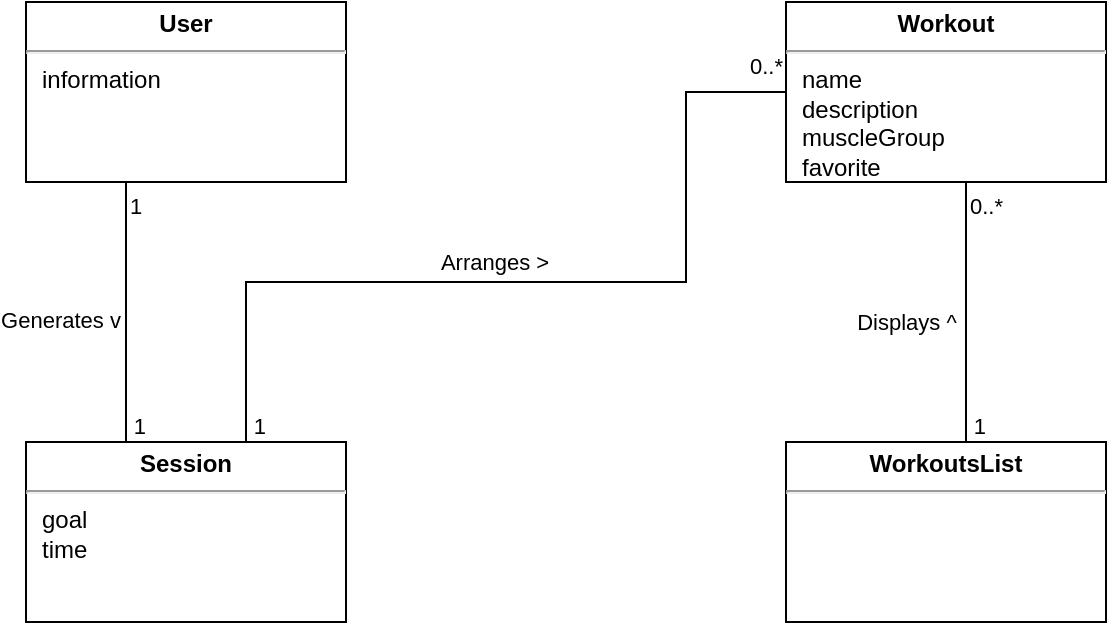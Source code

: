 <mxfile version="20.4.0" type="device"><diagram id="l3wpKnqKp8dvgMqKB5nP" name="Page-1"><mxGraphModel dx="1088" dy="481" grid="1" gridSize="10" guides="1" tooltips="1" connect="1" arrows="1" fold="1" page="1" pageScale="1" pageWidth="1100" pageHeight="850" math="0" shadow="0"><root><mxCell id="0"/><mxCell id="1" parent="0"/><mxCell id="x3W_QKCEdMfW1cr3_WJM-31" value="&lt;p style=&quot;margin: 4px 0px 0px; text-align: center;&quot;&gt;&lt;b style=&quot;&quot;&gt;Session&lt;/b&gt;&lt;/p&gt;&lt;hr&gt;&lt;p style=&quot;margin:0px;margin-left:8px;&quot;&gt;goal&lt;/p&gt;&lt;p style=&quot;margin:0px;margin-left:8px;&quot;&gt;time&lt;/p&gt;" style="verticalAlign=top;align=left;overflow=fill;fontSize=12;fontFamily=Helvetica;html=1;" parent="1" vertex="1"><mxGeometry x="210" y="460" width="160" height="90" as="geometry"/></mxCell><mxCell id="x3W_QKCEdMfW1cr3_WJM-32" value="&lt;p style=&quot;margin: 4px 0px 0px; text-align: center;&quot;&gt;&lt;b style=&quot;&quot;&gt;Workout&lt;/b&gt;&lt;/p&gt;&lt;hr&gt;&lt;p style=&quot;margin:0px;margin-left:8px;&quot;&gt;name&lt;br&gt;&lt;/p&gt;&lt;p style=&quot;margin:0px;margin-left:8px;&quot;&gt;description&lt;br&gt;&lt;/p&gt;&lt;p style=&quot;margin:0px;margin-left:8px;&quot;&gt;muscleGroup&lt;/p&gt;&lt;p style=&quot;margin:0px;margin-left:8px;&quot;&gt;favorite&lt;/p&gt;" style="verticalAlign=top;align=left;overflow=fill;fontSize=12;fontFamily=Helvetica;html=1;" parent="1" vertex="1"><mxGeometry x="590" y="240" width="160" height="90" as="geometry"/></mxCell><mxCell id="x3W_QKCEdMfW1cr3_WJM-33" value="&lt;p style=&quot;margin: 4px 0px 0px; text-align: center;&quot;&gt;&lt;b style=&quot;&quot;&gt;User&lt;/b&gt;&lt;/p&gt;&lt;hr&gt;&lt;p style=&quot;margin:0px;margin-left:8px;&quot;&gt;information&lt;/p&gt;" style="verticalAlign=top;align=left;overflow=fill;fontSize=12;fontFamily=Helvetica;html=1;" parent="1" vertex="1"><mxGeometry x="210" y="240" width="160" height="90" as="geometry"/></mxCell><mxCell id="x3W_QKCEdMfW1cr3_WJM-34" value="&lt;p style=&quot;margin: 4px 0px 0px; text-align: center;&quot;&gt;&lt;b style=&quot;&quot;&gt;WorkoutsList&lt;/b&gt;&lt;/p&gt;&lt;hr&gt;&lt;p style=&quot;margin:0px;margin-left:8px;&quot;&gt;&lt;br&gt;&lt;/p&gt;" style="verticalAlign=top;align=left;overflow=fill;fontSize=12;fontFamily=Helvetica;html=1;" parent="1" vertex="1"><mxGeometry x="590" y="460" width="160" height="90" as="geometry"/></mxCell><mxCell id="x3W_QKCEdMfW1cr3_WJM-44" value="" style="endArrow=none;html=1;edgeStyle=orthogonalEdgeStyle;rounded=0;exitX=0.5;exitY=1;exitDx=0;exitDy=0;entryX=0.5;entryY=0;entryDx=0;entryDy=0;" parent="1" source="x3W_QKCEdMfW1cr3_WJM-33" target="x3W_QKCEdMfW1cr3_WJM-31" edge="1"><mxGeometry relative="1" as="geometry"><mxPoint x="350" y="430" as="sourcePoint"/><mxPoint x="510" y="430" as="targetPoint"/><Array as="points"><mxPoint x="260" y="330"/><mxPoint x="260" y="460"/></Array></mxGeometry></mxCell><mxCell id="x3W_QKCEdMfW1cr3_WJM-45" value="1" style="edgeLabel;resizable=0;html=1;align=left;verticalAlign=bottom;" parent="x3W_QKCEdMfW1cr3_WJM-44" connectable="0" vertex="1"><mxGeometry x="-1" relative="1" as="geometry"><mxPoint x="-30" y="20" as="offset"/></mxGeometry></mxCell><mxCell id="x3W_QKCEdMfW1cr3_WJM-46" value="1" style="edgeLabel;resizable=0;html=1;align=right;verticalAlign=bottom;" parent="x3W_QKCEdMfW1cr3_WJM-44" connectable="0" vertex="1"><mxGeometry x="1" relative="1" as="geometry"><mxPoint x="-20" as="offset"/></mxGeometry></mxCell><mxCell id="7CJvOaRpkmpDnQUAOdsh-2" value="Generates v" style="edgeLabel;html=1;align=center;verticalAlign=middle;resizable=0;points=[];" parent="x3W_QKCEdMfW1cr3_WJM-44" vertex="1" connectable="0"><mxGeometry x="0.097" y="1" relative="1" as="geometry"><mxPoint x="-34" y="-5" as="offset"/></mxGeometry></mxCell><mxCell id="x3W_QKCEdMfW1cr3_WJM-47" value="" style="endArrow=none;html=1;edgeStyle=orthogonalEdgeStyle;rounded=0;exitX=0.5;exitY=1;exitDx=0;exitDy=0;entryX=0.5;entryY=0;entryDx=0;entryDy=0;" parent="1" edge="1"><mxGeometry relative="1" as="geometry"><mxPoint x="680" y="330" as="sourcePoint"/><mxPoint x="680" y="460" as="targetPoint"/></mxGeometry></mxCell><mxCell id="x3W_QKCEdMfW1cr3_WJM-48" value="0..*" style="edgeLabel;resizable=0;html=1;align=left;verticalAlign=bottom;" parent="x3W_QKCEdMfW1cr3_WJM-47" connectable="0" vertex="1"><mxGeometry x="-1" relative="1" as="geometry"><mxPoint y="20" as="offset"/></mxGeometry></mxCell><mxCell id="x3W_QKCEdMfW1cr3_WJM-49" value="1" style="edgeLabel;resizable=0;html=1;align=right;verticalAlign=bottom;" parent="x3W_QKCEdMfW1cr3_WJM-47" connectable="0" vertex="1"><mxGeometry x="1" relative="1" as="geometry"><mxPoint x="10" as="offset"/></mxGeometry></mxCell><mxCell id="7CJvOaRpkmpDnQUAOdsh-3" value="Displays ^" style="edgeLabel;html=1;align=center;verticalAlign=middle;resizable=0;points=[];" parent="x3W_QKCEdMfW1cr3_WJM-47" vertex="1" connectable="0"><mxGeometry x="0.154" y="-1" relative="1" as="geometry"><mxPoint x="-29" y="-5" as="offset"/></mxGeometry></mxCell><mxCell id="x3W_QKCEdMfW1cr3_WJM-50" value="" style="endArrow=none;html=1;edgeStyle=orthogonalEdgeStyle;rounded=0;exitX=0;exitY=0.5;exitDx=0;exitDy=0;" parent="1" source="x3W_QKCEdMfW1cr3_WJM-32" edge="1"><mxGeometry relative="1" as="geometry"><mxPoint x="330" y="330" as="sourcePoint"/><mxPoint x="320" y="460" as="targetPoint"/><Array as="points"><mxPoint x="540" y="285"/><mxPoint x="540" y="380"/><mxPoint x="320" y="380"/></Array></mxGeometry></mxCell><mxCell id="x3W_QKCEdMfW1cr3_WJM-51" value="0..*" style="edgeLabel;resizable=0;html=1;align=left;verticalAlign=bottom;" parent="x3W_QKCEdMfW1cr3_WJM-50" connectable="0" vertex="1"><mxGeometry x="-1" relative="1" as="geometry"><mxPoint x="-20" y="-5" as="offset"/></mxGeometry></mxCell><mxCell id="x3W_QKCEdMfW1cr3_WJM-52" value="1" style="edgeLabel;resizable=0;html=1;align=right;verticalAlign=bottom;" parent="x3W_QKCEdMfW1cr3_WJM-50" connectable="0" vertex="1"><mxGeometry x="1" relative="1" as="geometry"><mxPoint x="10" as="offset"/></mxGeometry></mxCell><mxCell id="7CJvOaRpkmpDnQUAOdsh-1" value="Arranges &amp;gt;" style="edgeLabel;html=1;align=center;verticalAlign=middle;resizable=0;points=[];" parent="x3W_QKCEdMfW1cr3_WJM-50" vertex="1" connectable="0"><mxGeometry x="0.083" y="-2" relative="1" as="geometry"><mxPoint y="-8" as="offset"/></mxGeometry></mxCell></root></mxGraphModel></diagram></mxfile>